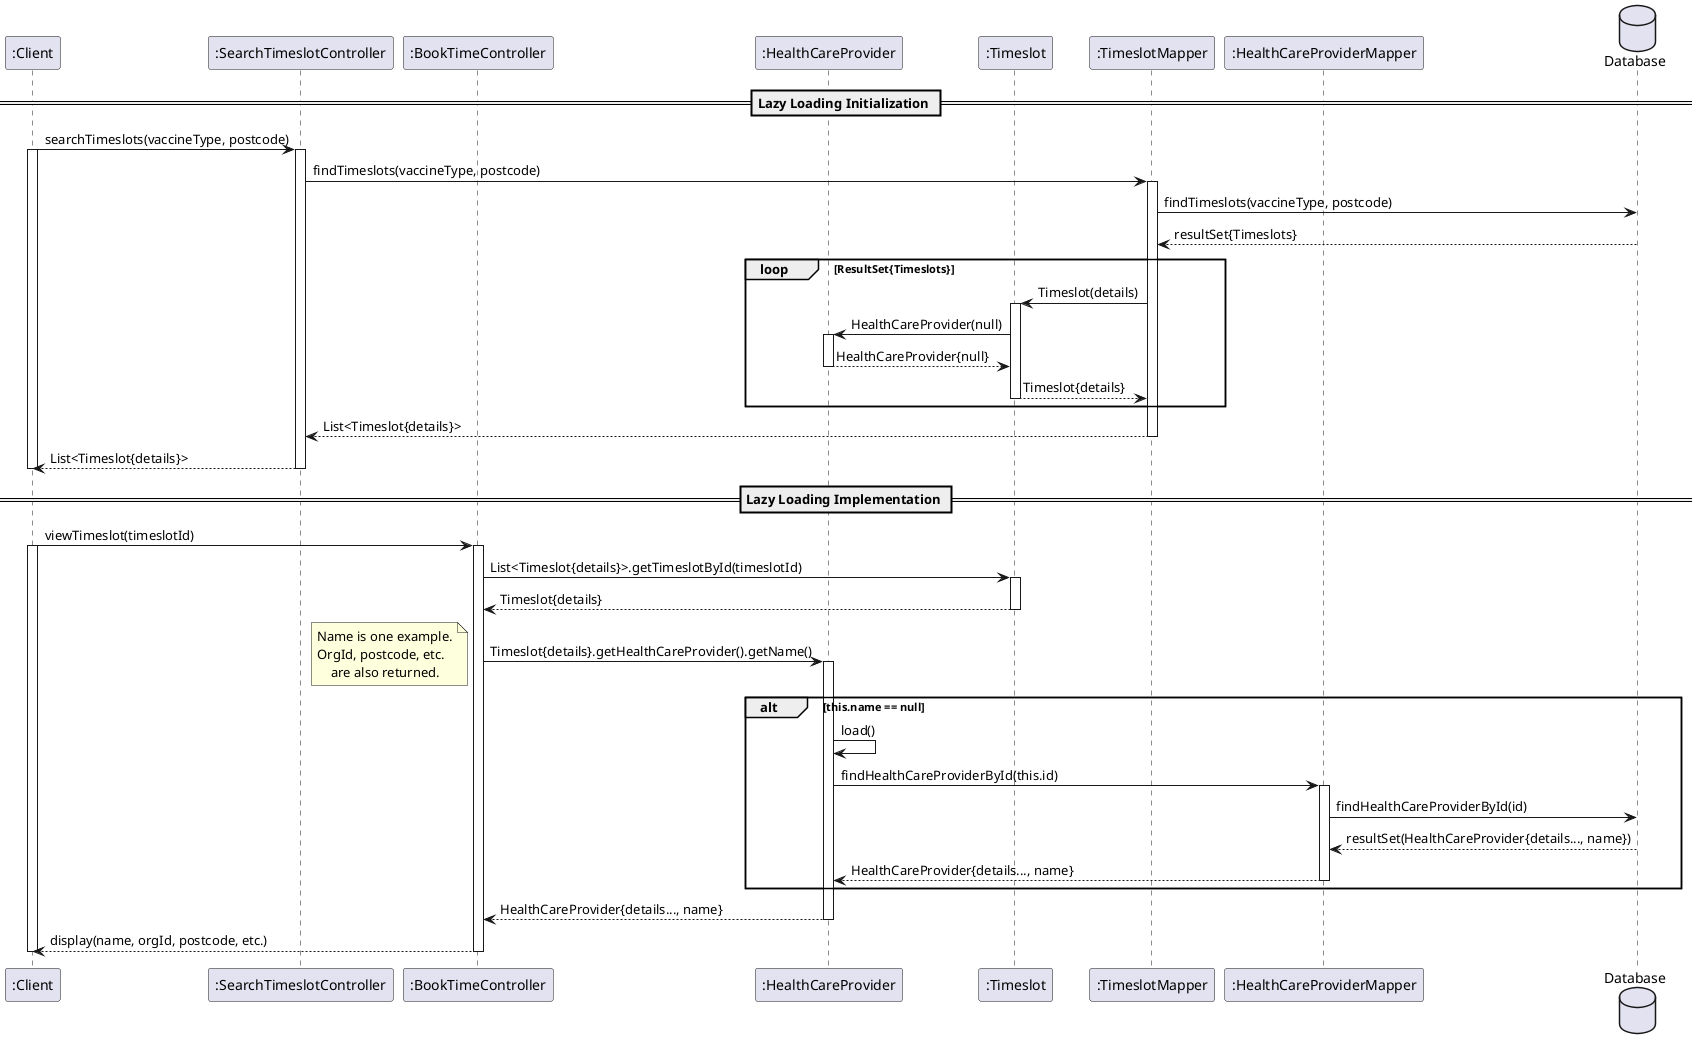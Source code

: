 @startuml
'https://plantuml.com/sequence-diagram

skinparam linetype polyline

participant ":Client" as Client
participant ":SearchTimeslotController" as SearchController
participant ":BookTimeController" as BookController
participant ":HealthCareProvider" as HCP
participant ":Timeslot" as Timeslot
participant ":TimeslotMapper" as TimeslotMapper
participant ":HealthCareProviderMapper" as HCPMapper
database "Database" as DB

== Lazy Loading Initialization ==
Client -> SearchController: searchTimeslots(vaccineType, postcode)
activate Client
activate SearchController
SearchController -> TimeslotMapper: findTimeslots(vaccineType, postcode)
activate TimeslotMapper
TimeslotMapper -> DB: findTimeslots(vaccineType, postcode)
DB --> TimeslotMapper: resultSet{Timeslots}
loop ResultSet{Timeslots}
    TimeslotMapper -> Timeslot: Timeslot(details)
    activate Timeslot
    Timeslot -> HCP: HealthCareProvider(null)
    activate HCP
    HCP --> Timeslot: HealthCareProvider{null}
    deactivate HCP
    Timeslot --> TimeslotMapper: Timeslot{details}
    deactivate Timeslot
end
TimeslotMapper --> SearchController: List<Timeslot{details}>
deactivate TimeslotMapper
SearchController --> Client: List<Timeslot{details}>
deactivate SearchController
deactivate Client

== Lazy Loading Implementation ==
Client -> BookController: viewTimeslot(timeslotId)
activate Client
activate BookController
BookController -> Timeslot: List<Timeslot{details}>.getTimeslotById(timeslotId)
activate Timeslot
Timeslot --> BookController: Timeslot{details}
deactivate Timeslot
BookController -> HCP: Timeslot{details}.getHealthCareProvider().getName()
note left
Name is one example.
OrgId, postcode, etc.
    are also returned.
end note
activate HCP
alt this.name == null
    HCP -> HCP: load()
    HCP -> HCPMapper: findHealthCareProviderById(this.id)
    activate HCPMapper
    HCPMapper -> DB: findHealthCareProviderById(id)
    DB --> HCPMapper: resultSet(HealthCareProvider{details..., name})
    HCPMapper --> HCP: HealthCareProvider{details..., name}
    deactivate HCPMapper
end
HCP --> BookController: HealthCareProvider{details..., name}
deactivate HCP
BookController --> Client: display(name, orgId, postcode, etc.)
deactivate BookController
deactivate Client
@enduml